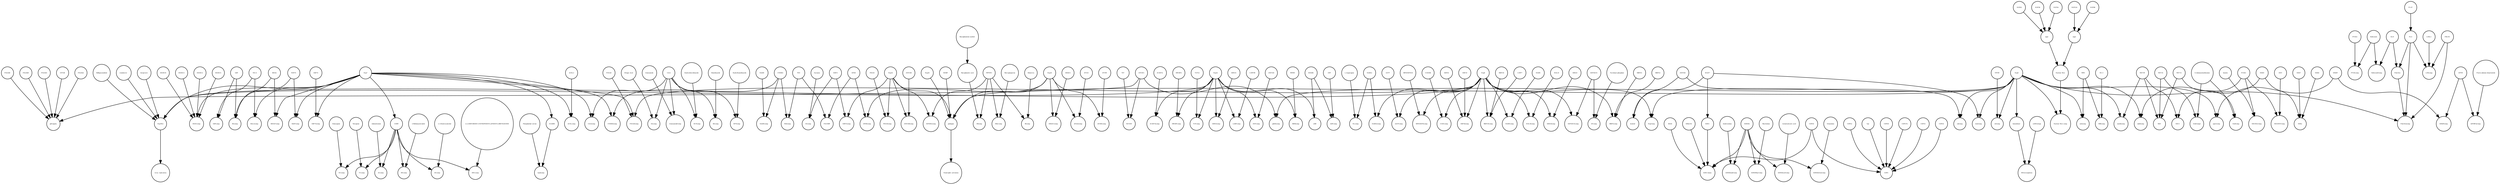 strict digraph  {
POLR2E [annotation=urn_miriam_uniprot_P19388, bipartite=0, cls=macromolecule, fontsize=4, label=POLR2E, shape=circle];
ADP [annotation="urn_miriam_chebi_CHEBI%3A16761|urn_miriam_pubchem.compound_6022", bipartite=0, cls="simple chemical", fontsize=4, label=ADP, shape=circle];
MAT2A [annotation=urn_miriam_uniprot_P31153, bipartite=0, cls=macromolecule, fontsize=4, label=MAT2A, shape=circle];
AIFMFlaComp [annotation="urn_miriam_pubmed_17016423|urn_miriam_pubmed_17139284|urn_miriam_pubmed_10592235", bipartite=0, cls=complex, fontsize=4, label=AIFMFlaComp, shape=circle];
AP2A2 [annotation=urn_miriam_uniprot_O94973, bipartite=0, cls=macromolecule, fontsize=4, label=AP2A2, shape=circle];
RGcomp [annotation=urn_miriam_pubmed_10592235, bipartite=0, cls=complex, fontsize=4, label=RGcomp, shape=circle];
gtf2f2comp [annotation=urn_miriam_pubmed_32353859, bipartite=0, cls=complex, fontsize=4, label=gtf2f2comp, shape=circle];
BAG6 [annotation=urn_miriam_uniprot_P46379, bipartite=0, cls=macromolecule, fontsize=4, label=BAG6, shape=circle];
EDNRA [annotation=urn_miriam_uniprot_P25101, bipartite=0, cls=macromolecule, fontsize=4, label=EDNRA, shape=circle];
Ambrisentan [annotation="urn_miriam_pubchem.compound_6918493|urn_miriam_chebi_CHEBI%3A135949", bipartite=0, cls="simple chemical", fontsize=4, label=Ambrisentan, shape=circle];
COPS2 [annotation=urn_miriam_uniprot_P61201, bipartite=0, cls=macromolecule, fontsize=4, label=COPS2, shape=circle];
Nsp8 [annotation="urn_miriam_uniprot_P0DTD1|urn_miriam_ncbiprotein_YP_009725304|urn_miriam_taxonomy_2697049", bipartite=0, cls=macromolecule, fontsize=4, label=Nsp8, shape=circle];
NUP58 [annotation=urn_miriam_uniprot_Q9BVL2, bipartite=0, cls=macromolecule, fontsize=4, label=NUP58, shape=circle];
SPART [annotation=urn_miriam_uniprot_Q8N0X7, bipartite=0, cls=macromolecule, fontsize=4, label=SPART, shape=circle];
ZNF250 [annotation=urn_miriam_uniprot_P15622, bipartite=0, cls=macromolecule, fontsize=4, label=ZNF250, shape=circle];
ZC3H7Acomp [annotation=urn_miriam_pubmed_32353859, bipartite=0, cls=complex, fontsize=4, label=ZC3H7Acomp, shape=circle];
NspComp [annotation=urn_miriam_pubmed_32296183, bipartite=0, cls=complex, fontsize=4, label=NspComp, shape=circle];
Suramin [annotation="urn_miriam_pubchem.compound_5361", bipartite=0, cls="simple chemical", fontsize=4, label=Suramin, shape=circle];
POLR2B [annotation=urn_miriam_uniprot_P30876, bipartite=0, cls=macromolecule, fontsize=4, label=POLR2B, shape=circle];
MAT1A [annotation=urn_miriam_uniprot_Q00266, bipartite=0, cls=macromolecule, fontsize=4, label=MAT1A, shape=circle];
NCcomp [annotation=urn_miriam_pubmed_12876237, bipartite=0, cls=complex, fontsize=4, label=NCcomp, shape=circle];
PLG [annotation=urn_miriam_uniprot_P00747, bipartite=0, cls=macromolecule, fontsize=4, label=PLG, shape=circle];
EAcomp [annotation=urn_miriam_pubmed_20185318, bipartite=0, cls=complex, fontsize=4, label=EAcomp, shape=circle];
znfcomp [annotation=urn_miriam_pubmed_32353859, bipartite=0, cls=complex, fontsize=4, label=znfcomp, shape=circle];
ZonisamideComp [annotation=urn_miriam_pubmed_19703035, bipartite=0, cls=complex, fontsize=4, label=ZonisamideComp, shape=circle];
MYCBPcomp [annotation=urn_miriam_pubmed_32353859, bipartite=0, cls=complex, fontsize=4, label=MYCBPcomp, shape=circle];
SIRT5comp [annotation=urn_miriam_pubmed_32353859, bipartite=0, cls=complex, fontsize=4, label=SIRT5comp, shape=circle];
Nsp16 [annotation=urn_miriam_uniprot_P0C6X7, bipartite=0, cls=macromolecule, fontsize=4, label=Nsp16, shape=circle];
"LARP4B " [annotation=urn_miriam_uniprot_Q92615, bipartite=0, cls=macromolecule, fontsize=4, label="LARP4B ", shape=circle];
RHOA [annotation=urn_miriam_uniprot_P61586, bipartite=0, cls=macromolecule, fontsize=4, label=RHOA, shape=circle];
MPHOSPH10 [annotation=urn_miriam_uniprot_O00566, bipartite=0, cls=macromolecule, fontsize=4, label=MPHOSPH10, shape=circle];
"Nuclear Pore" [annotation=urn_miriam_pubmed_32296183, bipartite=0, cls=complex, fontsize=4, label="Nuclear Pore", shape=circle];
SBNO1 [annotation=urn_miriam_uniprot_A3KN83, bipartite=0, cls=macromolecule, fontsize=4, label=SBNO1, shape=circle];
"Acetylsalicylic acid" [annotation="urn_miriam_pubchem.compound_2244|urn_miriam_chebi_CHEBI%3A15365", bipartite=0, cls="simple chemical", fontsize=4, label="Acetylsalicylic acid", shape=circle];
Benzthiazide [annotation="urn_miriam_chebi_CHEBI%3A3047|urn_miriam_pubchem.compound_2343", bipartite=0, cls="simple chemical", fontsize=4, label=Benzthiazide, shape=circle];
Nsp10 [annotation=urn_miriam_uniprot_P0DTD1, bipartite=0, cls=macromolecule, fontsize=4, label=Nsp10, shape=circle];
DDX10 [annotation=urn_miriam_uniprot_Q13206, bipartite=0, cls=macromolecule, fontsize=4, label=DDX10, shape=circle];
"ZC3H7A " [annotation=urn_miriam_uniprot_Q8IWR0, bipartite=0, cls=macromolecule, fontsize=4, label="ZC3H7A ", shape=circle];
ZNF318 [annotation=urn_miriam_uniprot_Q5VUA4, bipartite=0, cls=macromolecule, fontsize=4, label=ZNF318, shape=circle];
MIBcomp [annotation=urn_miriam_pubmed_21985982, bipartite=0, cls=complex, fontsize=4, label=MIBcomp, shape=circle];
GDP [annotation="urn_miriam_pubchem.compound_135398619", bipartite=0, cls="simple chemical", fontsize=4, label=GDP, shape=circle];
CYB5R3 [annotation=urn_miriam_uniprot_P00387, bipartite=0, cls=macromolecule, fontsize=4, label=CYB5R3, shape=circle];
SRP72comp [annotation=urn_miriam_pubmed_32353859, bipartite=0, cls=complex, fontsize=4, label=SRP72comp, shape=circle];
NUP54 [annotation=urn_miriam_uniprot_Q7Z3B4, bipartite=0, cls=macromolecule, fontsize=4, label=NUP54, shape=circle];
EDNRAmbComp [annotation=urn_miriam_pubmed_20811346, bipartite=0, cls=complex, fontsize=4, label=EDNRAmbComp, shape=circle];
TAT [annotation="urn_miriam_uniprot_A6MI22|urn_miriam_taxonomy_11676", bipartite=0, cls=macromolecule, fontsize=4, label=TAT, shape=circle];
NOL10 [annotation=urn_miriam_uniprot_Q9BSC4, bipartite=0, cls=macromolecule, fontsize=4, label=NOL10, shape=circle];
TCcomp [annotation=urn_miriam_pubmed_20502133, bipartite=0, cls=complex, fontsize=4, label=TCcomp, shape=circle];
RNArecognition [annotation=urn_miriam_pubmed_19153232, bipartite=0, cls=complex, fontsize=4, label=RNArecognition, shape=circle];
Hydrochlorothiazide [annotation="urn_miriam_chebi_CHEBI%3A5778|urn_miriam_pubchem.compound_3639", bipartite=0, cls="simple chemical", fontsize=4, label=Hydrochlorothiazide, shape=circle];
MIB1 [annotation="urn_miriam_uniprot_Q86YT6|urn_miriam_pubmed_24185901", bipartite=0, cls=macromolecule, fontsize=4, label=MIB1, shape=circle];
NEKs [annotation=urn_miriam_pubmed_28514442, bipartite=0, cls=complex, fontsize=4, label=NEKs, shape=circle];
NARS2comp [annotation="urn_miriam_doi_10.1101%2F2020.03.31.019216", bipartite=0, cls=complex, fontsize=4, label=NARS2comp, shape=circle];
BCKDK [annotation=urn_miriam_uniprot_O14874, bipartite=0, cls=macromolecule, fontsize=4, label=BCKDK, shape=circle];
FADcomp [annotation=urn_miriam_pubmed_17016423, bipartite=0, cls=complex, fontsize=4, label=FADcomp, shape=circle];
Insulin [annotation=urn_miriam_uniprot_P01308, bipartite=0, cls=macromolecule, fontsize=4, label=Insulin, shape=circle];
TCFcomp [annotation=urn_miriam_pubmed_32353859, bipartite=0, cls=complex, fontsize=4, label=TCFcomp, shape=circle];
RdRpassembled [annotation=urn_miriam_ncbigene_8673700, bipartite=0, cls="nucleic acid feature", fontsize=4, label=RdRpassembled, shape=circle];
SAdComp [annotation="urn_miriam_pubmed_12631701|urn_miriam_pubmed_12060674|urn_miriam_pubmed_11301045|urn_miriam_pubmed_12660248", bipartite=0, cls=complex, fontsize=4, label=SAdComp, shape=circle];
SAdComp2 [annotation="urn_miriam_pubmed_12660248|urn_miriam_pubmed_12023972|urn_miriam_pubmed_11596649", bipartite=0, cls=complex, fontsize=4, label=SAdComp2, shape=circle];
eifcomp [annotation=urn_miriam_pubmed_32353859, bipartite=0, cls=complex, fontsize=4, label=eifcomp, shape=circle];
"Nuclear Pore comp" [annotation=urn_miriam_pubmed_32353859, bipartite=0, cls=complex, fontsize=4, label="Nuclear Pore comp", shape=circle];
Vpr [annotation="urn_miriam_uniprot_I2A5W5|urn_miriam_taxonomy_11676", bipartite=0, cls=macromolecule, fontsize=4, label=Vpr, shape=circle];
"L-Asparagine" [annotation="urn_miriam_pubchem.compound_6267", bipartite=0, cls="simple chemical", fontsize=4, label="L-Asparagine", shape=circle];
EXOCcomp [annotation="urn_miriam_pubmed_32353859|urn_miriam_pubmed_28514442", bipartite=0, cls=complex, fontsize=4, label=EXOCcomp, shape=circle];
NECINsComp [annotation="urn_miriam_pubmed_17016423|urn_miriam_pubmed_17139284", bipartite=0, cls=complex, fontsize=4, label=NECINsComp, shape=circle];
SRP72 [annotation=urn_miriam_uniprot_O76094, bipartite=0, cls=macromolecule, fontsize=4, label=SRP72, shape=circle];
IMPDH2 [annotation=urn_miriam_uniprot_P12268, bipartite=0, cls=macromolecule, fontsize=4, label=IMPDH2, shape=circle];
RALAcomp [annotation=urn_miriam_pubmed_32353859, bipartite=0, cls=complex, fontsize=4, label=RALAcomp, shape=circle];
AATFcomp [annotation=urn_miriam_pubmed_32353859, bipartite=0, cls=complex, fontsize=4, label=AATFcomp, shape=circle];
ADPcomp [annotation=urn_miriam_pubmed_17016423, bipartite=0, cls=complex, fontsize=4, label=ADPcomp, shape=circle];
COPS [annotation=urn_miriam_pubmed_16045761, bipartite=0, cls=complex, fontsize=4, label=COPS, shape=circle];
MPHOSPHcomp [annotation=urn_miriam_pubmed_32353859, bipartite=0, cls=complex, fontsize=4, label=MPHOSPHcomp, shape=circle];
POLR2G [annotation=urn_miriam_uniprot_P62487, bipartite=0, cls=macromolecule, fontsize=4, label=POLR2G, shape=circle];
EDNRMacComp [annotation="urn_miriam_pubmed_24261583|urn_miriam_pubmed_22862294|urn_miriam_pubmed_22458347", bipartite=0, cls=complex, fontsize=4, label=EDNRMacComp, shape=circle];
Nsp7 [annotation=urn_miriam_uniprot_P0DTD1, bipartite=0, cls=macromolecule, fontsize=4, label=Nsp7, shape=circle];
COPS8 [annotation=urn_miriam_uniprot_Q99627, bipartite=0, cls=macromolecule, fontsize=4, label=COPS8, shape=circle];
SEPSECS [annotation=urn_miriam_uniprot_Q9HD40, bipartite=0, cls=macromolecule, fontsize=4, label=SEPSECS, shape=circle];
"Phosphatidyl serine" [annotation="urn_miriam_chebi_CHEBI%3A18303|urn_miriam_pubchem.compound_6323481", bipartite=0, cls="simple chemical", fontsize=4, label="Phosphatidyl serine", shape=circle];
Fibrillin [annotation=urn_miriam_pubmed_8702639, bipartite=0, cls=complex, fontsize=4, label=Fibrillin, shape=circle];
"2-Methoxyestradiol" [annotation="urn_miriam_pubchem.compound_66414", bipartite=0, cls="simple chemical", fontsize=4, label="2-Methoxyestradiol", shape=circle];
mat2bcomp [annotation=urn_miriam_pubmed_32353859, bipartite=0, cls=complex, fontsize=4, label=mat2bcomp, shape=circle];
mibcomp [annotation=urn_miriam_pubmed_32353859, bipartite=0, cls=complex, fontsize=4, label=mibcomp, shape=circle];
HCTcomp [annotation=urn_miriam_pubmed_19119014, bipartite=0, cls=complex, fontsize=4, label=HCTcomp, shape=circle];
Zonisamide [annotation="urn_miriam_chebi_CHEBI%3A10127|urn_miriam_pubchem.substance_5734", bipartite=0, cls="simple chemical", fontsize=4, label=Zonisamide, shape=circle];
SPARTcomp [annotation=urn_miriam_pubmed_19765186, bipartite=0, cls=complex, fontsize=4, label=SPARTcomp, shape=circle];
PEG10comp [annotation="urn_miriam_doi_10.1101%2F2020.06.17.156455", bipartite=0, cls=complex, fontsize=4, label=PEG10comp, shape=circle];
INPDH2comp [annotation=urn_miriam_pubmed_32353859, bipartite=0, cls=complex, fontsize=4, label=INPDH2comp, shape=circle];
Tolcapone [annotation="urn_miriam_pubchem.compound_4659569", bipartite=0, cls="simple chemical", fontsize=4, label=Tolcapone, shape=circle];
lipidcomp [annotation=urn_miriam_pubmed_16530182, bipartite=0, cls=complex, fontsize=4, label=lipidcomp, shape=circle];
nek9comp [annotation=urn_miriam_pubmed_32353859, bipartite=0, cls=complex, fontsize=4, label=nek9comp, shape=circle];
Nsp7812 [annotation="urn_miriam_doi_10.1101%2F2020.03.16.993386", bipartite=0, cls=complex, fontsize=4, label=Nsp7812, shape=circle];
MAT2B [annotation="urn_miriam_uniprot_Q9NZL9|urn_miriam_pubmed_10644686|urn_miriam_pubmed_23189196|urn_miriam_pubmed_25075345|urn_miriam_pubmed_23425511", bipartite=0, cls=macromolecule, fontsize=4, label=MAT2B, shape=circle];
BZcomp [annotation=urn_miriam_pubmed_19119014, bipartite=0, cls=complex, fontsize=4, label=BZcomp, shape=circle];
ZNF250comp [annotation="urn_miriam_doi_10.1101%2F2020.06.17.156455", bipartite=0, cls=complex, fontsize=4, label=ZNF250comp, shape=circle];
RHOA7comp [annotation=urn_miriam_pubmed_32353859, bipartite=0, cls=complex, fontsize=4, label=RHOA7comp, shape=circle];
UBQLN4 [annotation=urn_miriam_uniprot_Q9NRR5, bipartite=0, cls=macromolecule, fontsize=4, label=UBQLN4, shape=circle];
EDNRAcetComp [annotation=urn_miriam_pubmed_10727528, bipartite=0, cls=complex, fontsize=4, label=EDNRAcetComp, shape=circle];
AP2M1 [annotation=urn_miriam_uniprot_Q96CW1, bipartite=0, cls=macromolecule, fontsize=4, label=AP2M1, shape=circle];
AIFM1 [annotation=urn_miriam_uniprot_O95831, bipartite=0, cls=macromolecule, fontsize=4, label=AIFM1, shape=circle];
GTF2F2 [annotation="urn_miriam_uniprot_P13984|urn_miriam_pubmed_10428810", bipartite=0, cls=macromolecule, fontsize=4, label=GTF2F2, shape=circle];
Fibrillincomp [annotation=urn_miriam_pubmed_32353859, bipartite=0, cls=complex, fontsize=4, label=Fibrillincomp, shape=circle];
EIF4H [annotation="urn_miriam_uniprot_Q15056|urn_miriam_pubmed_10585411|urn_miriam_pubmed_11418588", bipartite=0, cls=macromolecule, fontsize=4, label=EIF4H, shape=circle];
DCAF7 [annotation="urn_miriam_uniprot_P61962|urn_miriam_pubmed_16887337|urn_miriam_pubmed_16949367", bipartite=0, cls=macromolecule, fontsize=4, label=DCAF7, shape=circle];
FOCADcomp [annotation="urn_miriam_doi_10.1101%2F2020.06.17.156455", bipartite=0, cls=complex, fontsize=4, label=FOCADcomp, shape=circle];
ELN [annotation=urn_miriam_uniprot_P15502, bipartite=0, cls=macromolecule, fontsize=4, label=ELN, shape=circle];
GDPcomp [annotation=urn_miriam_pubmed_10592235, bipartite=0, cls=complex, fontsize=4, label=GDPcomp, shape=circle];
SBNOcomp [annotation=urn_miriam_pubmed_32353859, bipartite=0, cls=complex, fontsize=4, label=SBNOcomp, shape=circle];
PCSK1 [annotation="", bipartite=0, cls=macromolecule, fontsize=4, label=PCSK1, shape=circle];
GFERcomp [annotation=urn_miriam_pubmed_32353859, bipartite=0, cls=complex, fontsize=4, label=GFERcomp, shape=circle];
ACcomp [annotation=urn_miriam_pubmed_20196537, bipartite=0, cls=complex, fontsize=4, label=ACcomp, shape=circle];
MAT [annotation=urn_miriam_pubmed_12671891, bipartite=0, cls=complex, fontsize=4, label=MAT, shape=circle];
RBM41 [annotation=urn_miriam_uniprot_Q96IZ5, bipartite=0, cls=macromolecule, fontsize=4, label=RBM41, shape=circle];
RALA [annotation=urn_miriam_uniprot_P11233, bipartite=0, cls=macromolecule, fontsize=4, label=RALA, shape=circle];
GTF2B [annotation=urn_miriam_uniprot_Q00403, bipartite=0, cls=macromolecule, fontsize=4, label=GTF2B, shape=circle];
NUP214 [annotation=urn_miriam_uniprot_P35658, bipartite=0, cls=macromolecule, fontsize=4, label=NUP214, shape=circle];
AATF [annotation=urn_miriam_uniprot_Q9NY61, bipartite=0, cls=macromolecule, fontsize=4, label=AATF, shape=circle];
Sitaxentan [annotation="urn_miriam_pubchem.compound_643975|urn_miriam_chebi_CHEBI%3A135736", bipartite=0, cls="simple chemical", fontsize=4, label=Sitaxentan, shape=circle];
virus_replication [annotation="urn_miriam_go_GO%3A0039694|urn_miriam_doi_10.1126%2Fscience.abc1560", bipartite=0, cls=phenotype, fontsize=4, label=virus_replication, shape=circle];
LARPcomp [annotation=urn_miriam_pubmed_32353859, bipartite=0, cls=complex, fontsize=4, label=LARPcomp, shape=circle];
NEK7 [annotation=urn_miriam_uniprot_Q8TDX7, bipartite=0, cls=macromolecule, fontsize=4, label=NEK7, shape=circle];
spartcomp [annotation=urn_miriam_pubmed_32353859, bipartite=0, cls=complex, fontsize=4, label=spartcomp, shape=circle];
Nsp9 [annotation="urn_miriam_uniprot_P0DTD1|urn_miriam_ncbiprotein_YP_009725305", bipartite=0, cls=macromolecule, fontsize=4, label=Nsp9, shape=circle];
FOCAD [annotation=urn_miriam_uniprot_Q5VW36, bipartite=0, cls=macromolecule, fontsize=4, label=FOCAD, shape=circle];
PLAT [annotation=urn_miriam_uniprot_P00750, bipartite=0, cls=macromolecule, fontsize=4, label=PLAT, shape=circle];
NEC1 [annotation=urn_miriam_pubmed_25544563, bipartite=0, cls=complex, fontsize=4, label=NEC1, shape=circle];
FBLN5 [annotation="", bipartite=0, cls=macromolecule, fontsize=4, label=FBLN5, shape=circle];
SRP54 [annotation=urn_miriam_uniprot_P61011, bipartite=0, cls=macromolecule, fontsize=4, label=SRP54, shape=circle];
CCDCcomp [annotation=urn_miriam_pubmed_32353859, bipartite=0, cls=complex, fontsize=4, label=CCDCcomp, shape=circle];
SPcomp [annotation=urn_miriam_pubmed_17194211, bipartite=0, cls=complex, fontsize=4, label=SPcomp, shape=circle];
SRP19 [annotation=urn_miriam_uniprot_P09132, bipartite=0, cls=macromolecule, fontsize=4, label=SRP19, shape=circle];
Macitentan [annotation="urn_miriam_pubchem.compound_16004692|urn_miriam_chebi_CHEBI%3A76607", bipartite=0, cls="simple chemical", fontsize=4, label=Macitentan, shape=circle];
NGDN [annotation=urn_miriam_uniprot_Q8NEJ9, bipartite=0, cls=macromolecule, fontsize=4, label=NGDN, shape=circle];
MRPS5 [annotation="", bipartite=0, cls=macromolecule, fontsize=4, label=MRPS5, shape=circle];
COMT [annotation=urn_miriam_uniprot_P21964, bipartite=0, cls=macromolecule, fontsize=4, label=COMT, shape=circle];
TCF12 [annotation=urn_miriam_uniprot_Q99081, bipartite=0, cls=macromolecule, fontsize=4, label=TCF12, shape=circle];
EDNRASitaComp [annotation=urn_miriam_pubmed_17472992, bipartite=0, cls=complex, fontsize=4, label=EDNRASitaComp, shape=circle];
"Flavin adenine dinucleotide" [annotation="urn_miriam_pubchem.compound_643975|urn_miriam_chebi_CHEBI%3A16238", bipartite=0, cls="simple chemical", fontsize=4, label="Flavin adenine dinucleotide", shape=circle];
ENV [annotation="urn_miriam_uniprot_A0A517FIL8|urn_miriam_taxonomy_11676", bipartite=0, cls=macromolecule, fontsize=4, label=ENV, shape=circle];
dcafznf [annotation=urn_miriam_pubmed_27705803, bipartite=0, cls=complex, fontsize=4, label=dcafznf, shape=circle];
SCARB1 [annotation=urn_miriam_uniprot_Q8WTV0, bipartite=0, cls=macromolecule, fontsize=4, label=SCARB1, shape=circle];
"Mycophenolate mofetil" [annotation="urn_miriam_pubchem.compound_5281078", bipartite=0, cls="simple chemical", fontsize=4, label="Mycophenolate mofetil", shape=circle];
SRP54comp [annotation=urn_miriam_pubmed_32353859, bipartite=0, cls=complex, fontsize=4, label=SRP54comp, shape=circle];
pathogen [annotation="urn_miriam_doi_10.1101%2F2020.03.31.019216", bipartite=0, cls=complex, fontsize=4, label=pathogen, shape=circle];
MEPCE [annotation=urn_miriam_uniprot_Q7L2J0, bipartite=0, cls=macromolecule, fontsize=4, label=MEPCE, shape=circle];
CCDC86 [annotation=urn_miriam_uniprot_Q9H6F5, bipartite=0, cls=macromolecule, fontsize=4, label=CCDC86, shape=circle];
DLL1 [annotation=urn_miriam_uniprot_O00548, bipartite=0, cls=macromolecule, fontsize=4, label=DLL1, shape=circle];
NLcomp [annotation=urn_miriam_pubmed_16753178, bipartite=0, cls=complex, fontsize=4, label=NLcomp, shape=circle];
s389 [annotation=urn_miriam_pubmed_32353859, bipartite=0, cls=complex, fontsize=4, label=s389, shape=circle];
homodimer [annotation=urn_miriam_pubmed_19153232, bipartite=0, cls=complex, fontsize=4, label=homodimer, shape=circle];
HFTcomp [annotation=urn_miriam_pubmed_19119014, bipartite=0, cls=complex, fontsize=4, label=HFTcomp, shape=circle];
IMcomp [annotation=urn_miriam_pubmed_17496727, bipartite=0, cls=complex, fontsize=4, label=IMcomp, shape=circle];
RAB7comp [annotation=urn_miriam_pubmed_32353859, bipartite=0, cls=complex, fontsize=4, label=RAB7comp, shape=circle];
EXOSC3 [annotation=urn_miriam_uniprot_Q9NQT5, bipartite=0, cls=macromolecule, fontsize=4, label=EXOSC3, shape=circle];
ssRNAoligo [annotation=urn_miriam_pubmed_19153232, bipartite=0, cls="nucleic acid feature", fontsize=4, label=ssRNAoligo, shape=circle];
"3_5-Dinitrocatechol" [annotation="urn_miriam_pubchem.compound_3870203", bipartite=0, cls="simple chemical", fontsize=4, label="3_5-Dinitrocatechol", shape=circle];
"Mycophenolic acid" [annotation="urn_miriam_pubchem.compound_446541|urn_miriam_pubmed_17496727", bipartite=0, cls="simple chemical", fontsize=4, label="Mycophenolic acid", shape=circle];
MEPCEcomp [annotation=urn_miriam_pubmed_29845934, bipartite=0, cls=complex, fontsize=4, label=MEPCEcomp, shape=circle];
NADH [annotation="urn_miriam_pubchem.compound_439153", bipartite=0, cls="simple chemical", fontsize=4, label=NADH, shape=circle];
ERGIC1comp [annotation=urn_miriam_pubmed_32353859, bipartite=0, cls=complex, fontsize=4, label=ERGIC1comp, shape=circle];
"remdesivir " [annotation="urn_miriam_chebi_CHEBI%3A145994|urn_miriam_pubchem.compound_121304016", bipartite=0, cls="simple chemical", fontsize=4, label="remdesivir ", shape=circle];
MCcomp [annotation=urn_miriam_pubmed_1170911, bipartite=0, cls=complex, fontsize=4, label=MCcomp, shape=circle];
SEPSECScomp [annotation=urn_miriam_pubmed_32353859, bipartite=0, cls=complex, fontsize=4, label=SEPSECScomp, shape=circle];
DCcomp [annotation=urn_miriam_pubmed_17016423, bipartite=0, cls=complex, fontsize=4, label=DCcomp, shape=circle];
PTGS2 [annotation="", bipartite=0, cls=macromolecule, fontsize=4, label=PTGS2, shape=circle];
gtfrnapoly [annotation=urn_miriam_pubmed_26344197, bipartite=0, cls=complex, fontsize=4, label=gtfrnapoly, shape=circle];
ACSLcomp [annotation=urn_miriam_pubmed_32353859, bipartite=0, cls=complex, fontsize=4, label=ACSLcomp, shape=circle];
Entacapone [annotation="urn_miriam_pubchem.compound_5281081", bipartite=0, cls="simple chemical", fontsize=4, label=Entacapone, shape=circle];
ZNF503 [annotation=urn_miriam_uniprot_Q96F45, bipartite=0, cls=macromolecule, fontsize=4, label=ZNF503, shape=circle];
NGDNcomp [annotation=urn_miriam_pubmed_32353859, bipartite=0, cls=complex, fontsize=4, label=NGDNcomp, shape=circle];
nup1 [annotation=urn_miriam_pubmed_12196509, bipartite=0, cls=complex, fontsize=4, label=nup1, shape=circle];
MRPS2 [annotation=urn_miriam_uniprot_Q9Y399, bipartite=0, cls=macromolecule, fontsize=4, label=MRPS2, shape=circle];
GFER [annotation=urn_miriam_uniprot_P55789, bipartite=0, cls=macromolecule, fontsize=4, label=GFER, shape=circle];
EXOSC2 [annotation=urn_miriam_uniprot_Q13868, bipartite=0, cls=macromolecule, fontsize=4, label=EXOSC2, shape=circle];
"EDN1-homo" [annotation=urn_miriam_pubmed_17678888, bipartite=0, cls=complex, fontsize=4, label="EDN1-homo", shape=circle];
NEMF [annotation=urn_miriam_uniprot_O60524, bipartite=0, cls=macromolecule, fontsize=4, label=NEMF, shape=circle];
LARP7 [annotation=urn_miriam_uniprot_Q4G0J3, bipartite=0, cls=macromolecule, fontsize=4, label=LARP7, shape=circle];
NUP62 [annotation=urn_miriam_uniprot_P37198, bipartite=0, cls=macromolecule, fontsize=4, label=NUP62, shape=circle];
favipiravir [annotation="urn_miriam_pubchem.compound_492405|urn_miriam_pubmed_32620147", bipartite=0, cls="simple chemical", fontsize=4, label=favipiravir, shape=circle];
"Pyridoxal phosphate" [annotation="urn_miriam_pubchem.compound_1051", bipartite=0, cls="simple chemical", fontsize=4, label="Pyridoxal phosphate", shape=circle];
DNCcomp [annotation=urn_miriam_pubmed_10592235, bipartite=0, cls=complex, fontsize=4, label=DNCcomp, shape=circle];
SIRT5 [annotation=urn_miriam_uniprot_Q9NXA8, bipartite=0, cls=macromolecule, fontsize=4, label=SIRT5, shape=circle];
NARS2 [annotation=urn_miriam_uniprot_Q96I59, bipartite=0, cls=macromolecule, fontsize=4, label=NARS2, shape=circle];
ACSL3 [annotation="", bipartite=0, cls=macromolecule, fontsize=4, label=ACSL3, shape=circle];
Nsp14 [annotation=urn_miriam_uniprot_P0C6X7, bipartite=0, cls=macromolecule, fontsize=4, label=Nsp14, shape=circle];
IMercomp [annotation=urn_miriam_pubmed_18506437, bipartite=0, cls=complex, fontsize=4, label=IMercomp, shape=circle];
Ribavirin [annotation="urn_miriam_pubchem.compound_37542|urn_miriam_doi_10.1016%2FS0140-6736(20)31042-4", bipartite=0, cls="simple chemical", fontsize=4, label=Ribavirin, shape=circle];
RofecoxibComp [annotation="urn_miriam_pubmed_17620346|urn_miriam_pubmed_16679386", bipartite=0, cls=complex, fontsize=4, label=RofecoxibComp, shape=circle];
EDN1 [annotation=urn_miriam_ncbigene_1906, bipartite=0, cls="nucleic acid feature", fontsize=4, label=EDN1, shape=circle];
COPS6 [annotation=urn_miriam_uniprot_Q7L5N1, bipartite=0, cls=macromolecule, fontsize=4, label=COPS6, shape=circle];
FAD [annotation="urn_miriam_pubchem.compound_643975", bipartite=0, cls="simple chemical", fontsize=4, label=FAD, shape=circle];
CA12comp [annotation="urn_miriam_doi_10.1101%2F2020.06.17.156455", bipartite=0, cls=complex, fontsize=4, label=CA12comp, shape=circle];
Rofecoxib [annotation="urn_miriam_pubchem.compound_5090|urn_miriam_chebi_CHEBI%3A8887", bipartite=0, cls="simple chemical", fontsize=4, label=Rofecoxib, shape=circle];
Neutrophil_activation [annotation="urn_miriam_go_GO%3A0042119", bipartite=0, cls=phenotype, fontsize=4, label=Neutrophil_activation, shape=circle];
COPS7A [annotation=urn_miriam_uniprot_Q9UBW8, bipartite=0, cls=macromolecule, fontsize=4, label=COPS7A, shape=circle];
PEG10 [annotation=urn_miriam_uniprot_Q86TG7, bipartite=0, cls=macromolecule, fontsize=4, label=PEG10, shape=circle];
Mercaptopurine [annotation="urn_miriam_pubchem.compound_667490", bipartite=0, cls="simple chemical", fontsize=4, label=Mercaptopurine, shape=circle];
ZNFcomp [annotation=urn_miriam_pubmed_32353859, bipartite=0, cls=complex, fontsize=4, label=ZNFcomp, shape=circle];
dcafcomp [annotation=urn_miriam_pubmed_32353859, bipartite=0, cls=complex, fontsize=4, label=dcafcomp, shape=circle];
LOXcomp [annotation=urn_miriam_pubmed_14745449, bipartite=0, cls=complex, fontsize=4, label=LOXcomp, shape=circle];
EXOSC5 [annotation=urn_miriam_uniprot_Q9NQT4, bipartite=0, cls=macromolecule, fontsize=4, label=EXOSC5, shape=circle];
AP2A2comp [annotation=urn_miriam_pubmed_32353859, bipartite=0, cls=complex, fontsize=4, label=AP2A2comp, shape=circle];
AP2M1comp [annotation=urn_miriam_pubmed_32353859, bipartite=0, cls=complex, fontsize=4, label=AP2M1comp, shape=circle];
CA12 [annotation=urn_miriam_uniprot_O43570, bipartite=0, cls=macromolecule, fontsize=4, label=CA12, shape=circle];
MYCBP2 [annotation=urn_miriam_uniprot_O75592, bipartite=0, cls=macromolecule, fontsize=4, label=MYCBP2, shape=circle];
SScomp [annotation=urn_miriam_pubmed_17355872, bipartite=0, cls=complex, fontsize=4, label=SScomp, shape=circle];
PTGScomp [annotation=urn_miriam_pubmed_20724158, bipartite=0, cls=complex, fontsize=4, label=PTGScomp, shape=circle];
COPS5 [annotation=urn_miriam_uniprot_Q92905, bipartite=0, cls=macromolecule, fontsize=4, label=COPS5, shape=circle];
"(3_4-DIHYDROXY-2-NITROPHENYL)(PHENYL)METHANONE" [annotation="urn_miriam_pubchem.compound_6914595", bipartite=0, cls="simple chemical", fontsize=4, label="(3_4-DIHYDROXY-2-NITROPHENYL)(PHENYL)METHANONE", shape=circle];
NECENVComp [annotation=urn_miriam_pubmed_8940009, bipartite=0, cls=complex, fontsize=4, label=NECENVComp, shape=circle];
NEK9 [annotation=urn_miriam_uniprot_Q8TD19, bipartite=0, cls=macromolecule, fontsize=4, label=NEK9, shape=circle];
LOXL1 [annotation=urn_miriam_uniprot_Q08397, bipartite=0, cls=macromolecule, fontsize=4, label=LOXL1, shape=circle];
NEK6 [annotation=urn_miriam_uniprot_Q9HC98, bipartite=0, cls=macromolecule, fontsize=4, label=NEK6, shape=circle];
POLR2A [annotation=urn_miriam_uniprot_P30876, bipartite=0, cls=macromolecule, fontsize=4, label=POLR2A, shape=circle];
RAB7A [annotation=urn_miriam_uniprot_P51149, bipartite=0, cls=macromolecule, fontsize=4, label=RAB7A, shape=circle];
NADHcomp [annotation=urn_miriam_pubmed_17341833, bipartite=0, cls=complex, fontsize=4, label=NADHcomp, shape=circle];
"TAT-HIV" [annotation=urn_miriam_pubmed_8934526, bipartite=0, cls=complex, fontsize=4, label="TAT-HIV", shape=circle];
Ademetionine [annotation="urn_miriam_pubchem.compound_34755", bipartite=0, cls="simple chemical", fontsize=4, label=Ademetionine, shape=circle];
MRPScomp [annotation=urn_miriam_pubmed_32353859, bipartite=0, cls=complex, fontsize=4, label=MRPScomp, shape=circle];
Nsp12 [annotation=urn_miriam_uniprot_P0DTD1, bipartite=0, cls=macromolecule, fontsize=4, label=Nsp12, shape=circle];
"Ellagic Acid" [annotation="urn_miriam_chebi_CHEBI%3A4775|urn_miriam_pubchem.compound_5281855", bipartite=0, cls="simple chemical", fontsize=4, label="Ellagic Acid", shape=circle];
CYB5R3comp [annotation=urn_miriam_pubmed_32353859, bipartite=0, cls=complex, fontsize=4, label=CYB5R3comp, shape=circle];
COPS4 [annotation=urn_miriam_uniprot_Q9UBW8, bipartite=0, cls=macromolecule, fontsize=4, label=COPS4, shape=circle];
RBMcomp [annotation=urn_miriam_pubmed_32353859, bipartite=0, cls=complex, fontsize=4, label=RBMcomp, shape=circle];
IRcomp [annotation=urn_miriam_pubmed_17139284, bipartite=0, cls=complex, fontsize=4, label=IRcomp, shape=circle];
Hydroflumethiazide [annotation="urn_miriam_chebi_CHEBI%3A5784|urn_miriam_pubchem.compound_70876165", bipartite=0, cls="simple chemical", fontsize=4, label=Hydroflumethiazide, shape=circle];
nup2 [annotation=urn_miriam_pubmed_9049309, bipartite=0, cls=complex, fontsize=4, label=nup2, shape=circle];
NUP88 [annotation="urn_miriam_uniprot_Q99567|urn_miriam_pubmed_30543681", bipartite=0, cls=macromolecule, fontsize=4, label=NUP88, shape=circle];
EXOSC8 [annotation=urn_miriam_uniprot_Q96B26, bipartite=0, cls=macromolecule, fontsize=4, label=EXOSC8, shape=circle];
FGCOMP [annotation=urn_miriam_pubmed_10592235, bipartite=0, cls=complex, fontsize=4, label=FGCOMP, shape=circle];
ERGIC1 [annotation=urn_miriam_uniprot_Q969X5, bipartite=0, cls=macromolecule, fontsize=4, label=ERGIC1, shape=circle];
NOL10comp [annotation=urn_miriam_pubmed_32353859, bipartite=0, cls=complex, fontsize=4, label=NOL10comp, shape=circle];
DDX10comp [annotation=urn_miriam_pubmed_32353859, bipartite=0, cls=complex, fontsize=4, label=DDX10comp, shape=circle];
"S-Adenosylmethionine" [annotation="urn_miriam_pubchem.compound_34755|urn_miriam_chebi_CHEBI%3A15414", bipartite=0, cls="simple chemical", fontsize=4, label="S-Adenosylmethionine", shape=circle];
POLR2E -> gtfrnapoly  [annotation="", interaction_type=production];
ADP -> ADPcomp  [annotation="", interaction_type=production];
MAT2A -> SAdComp2  [annotation="", interaction_type=production];
MAT2A -> MAT  [annotation="", interaction_type=production];
AP2A2 -> AP2A2comp  [annotation="", interaction_type=production];
BAG6 -> "EDN1-homo"  [annotation="", interaction_type=production];
EDNRA -> EDNRAmbComp  [annotation="", interaction_type=production];
EDNRA -> EDNRMacComp  [annotation="", interaction_type=production];
EDNRA -> EDNRASitaComp  [annotation="", interaction_type=production];
EDNRA -> "EDN1-homo"  [annotation="", interaction_type=production];
EDNRA -> EDNRAcetComp  [annotation="", interaction_type=production];
Ambrisentan -> EDNRAmbComp  [annotation="", interaction_type=production];
COPS2 -> COPS  [annotation="", interaction_type=production];
Nsp8 -> Nsp7812  [annotation="", interaction_type=production];
Nsp8 -> MPHOSPHcomp  [annotation="", interaction_type=production];
Nsp8 -> CCDCcomp  [annotation="", interaction_type=production];
Nsp8 -> DDX10comp  [annotation="", interaction_type=production];
Nsp8 -> MEPCEcomp  [annotation="", interaction_type=production];
Nsp8 -> NARS2comp  [annotation="", interaction_type=production];
Nsp8 -> MRPScomp  [annotation="", interaction_type=production];
Nsp8 -> SRP54comp  [annotation="", interaction_type=production];
Nsp8 -> NGDNcomp  [annotation="", interaction_type=production];
Nsp8 -> NspComp  [annotation="", interaction_type=production];
Nsp8 -> AATFcomp  [annotation="", interaction_type=production];
Nsp8 -> FOCADcomp  [annotation="", interaction_type=production];
Nsp8 -> SEPSECScomp  [annotation="", interaction_type=production];
Nsp8 -> NOL10comp  [annotation="", interaction_type=production];
NUP58 -> nup1  [annotation="", interaction_type=production];
SPART -> SPARTcomp  [annotation="", interaction_type=production];
SPART -> spartcomp  [annotation="", interaction_type=production];
ZNF250 -> ZNF250comp  [annotation="", interaction_type=production];
Suramin -> SScomp  [annotation="", interaction_type=production];
POLR2B -> gtfrnapoly  [annotation="", interaction_type=production];
MAT1A -> SAdComp  [annotation="", interaction_type=production];
MAT1A -> MAT  [annotation="", interaction_type=production];
PLG -> Fibrillincomp  [annotation="urn_miriam_pubmed_32353859|urn_miriam_taxonomy_2697049", interaction_type=catalysis];
PLG -> LOXcomp  [annotation="urn_miriam_pubmed_14745449|urn_miriam_pubmed_21001709", interaction_type=catalysis];
PLG -> Fibrillin  [annotation="urn_miriam_pubmed_10825173|urn_miriam_pubmed_10544250|urn_miriam_pubmed_21001709", interaction_type=catalysis];
Nsp16 -> pathogen  [annotation="", interaction_type=production];
"LARP4B " -> LARPcomp  [annotation="", interaction_type=production];
RHOA -> RGcomp  [annotation="", interaction_type=production];
RHOA -> RHOA7comp  [annotation="", interaction_type=production];
MPHOSPH10 -> MPHOSPHcomp  [annotation="", interaction_type=production];
"Nuclear Pore" -> "Nuclear Pore comp"  [annotation="", interaction_type=production];
SBNO1 -> SBNOcomp  [annotation="", interaction_type=production];
"Acetylsalicylic acid" -> EDNRAcetComp  [annotation="", interaction_type=production];
Benzthiazide -> BZcomp  [annotation="", interaction_type=production];
Nsp10 -> AP2A2comp  [annotation="", interaction_type=production];
Nsp10 -> ERGIC1comp  [annotation="", interaction_type=production];
Nsp10 -> AP2M1comp  [annotation="", interaction_type=production];
Nsp10 -> GFERcomp  [annotation="", interaction_type=production];
Nsp10 -> pathogen  [annotation="", interaction_type=production];
DDX10 -> DDX10comp  [annotation="", interaction_type=production];
"ZC3H7A " -> ZC3H7Acomp  [annotation="", interaction_type=production];
ZNF318 -> ZNFcomp  [annotation="", interaction_type=production];
GDP -> RGcomp  [annotation="", interaction_type=production];
GDP -> GDPcomp  [annotation="", interaction_type=production];
CYB5R3 -> NADHcomp  [annotation="", interaction_type=production];
CYB5R3 -> FADcomp  [annotation="", interaction_type=production];
CYB5R3 -> CYB5R3comp  [annotation="", interaction_type=production];
NUP54 -> nup1  [annotation="", interaction_type=production];
TAT -> "TAT-HIV"  [annotation="", interaction_type=production];
NOL10 -> NOL10comp  [annotation="", interaction_type=production];
Hydrochlorothiazide -> HCTcomp  [annotation="", interaction_type=production];
MIB1 -> mibcomp  [annotation="", interaction_type=production];
MIB1 -> MIBcomp  [annotation="", interaction_type=production];
BCKDK -> s389  [annotation="", interaction_type=production];
BCKDK -> ADPcomp  [annotation="", interaction_type=production];
Insulin -> NECINsComp  [annotation="", interaction_type=production];
RdRpassembled -> Nsp7812  [annotation="", interaction_type=production];
Vpr -> COPS  [annotation="", interaction_type=production];
"L-Asparagine" -> NLcomp  [annotation="", interaction_type=production];
SRP72 -> SRP72comp  [annotation="", interaction_type=production];
IMPDH2 -> IMcomp  [annotation="", interaction_type=production];
IMPDH2 -> INPDH2comp  [annotation="", interaction_type=production];
IMPDH2 -> IMercomp  [annotation="", interaction_type=production];
IMPDH2 -> IRcomp  [annotation="", interaction_type=production];
POLR2G -> gtfrnapoly  [annotation="", interaction_type=production];
Nsp7 -> CA12comp  [annotation="", interaction_type=production];
Nsp7 -> ACSLcomp  [annotation="", interaction_type=production];
Nsp7 -> SCARB1  [annotation="", interaction_type=production];
Nsp7 -> RAB7comp  [annotation="", interaction_type=production];
Nsp7 -> EXOCcomp  [annotation="", interaction_type=production];
Nsp7 -> COMT  [annotation="", interaction_type=production];
Nsp7 -> Nsp7812  [annotation="", interaction_type=production];
Nsp7 -> RHOA7comp  [annotation="", interaction_type=production];
Nsp7 -> SRP72comp  [annotation="", interaction_type=production];
Nsp7 -> RALAcomp  [annotation="", interaction_type=production];
Nsp7 -> CYB5R3comp  [annotation="", interaction_type=production];
Nsp7 -> FOCADcomp  [annotation="", interaction_type=production];
COPS8 -> COPS  [annotation="", interaction_type=production];
SEPSECS -> SPcomp  [annotation="", interaction_type=production];
SEPSECS -> SEPSECScomp  [annotation="", interaction_type=production];
"Phosphatidyl serine" -> lipidcomp  [annotation="", interaction_type=production];
Fibrillin -> Fibrillincomp  [annotation="", interaction_type=production];
"2-Methoxyestradiol" -> MCcomp  [annotation="", interaction_type=production];
Zonisamide -> ZonisamideComp  [annotation="", interaction_type=production];
Tolcapone -> TCcomp  [annotation="", interaction_type=production];
Nsp7812 -> virus_replication  [annotation="", interaction_type=production];
MAT2B -> MAT  [annotation="", interaction_type=production];
MAT2B -> mat2bcomp  [annotation="", interaction_type=production];
MAT2B -> NEC1  [annotation="", interaction_type=production];
UBQLN4 -> "EDN1-homo"  [annotation="", interaction_type=production];
AP2M1 -> AP2M1comp  [annotation="", interaction_type=production];
AIFM1 -> AIFMFlaComp  [annotation="", interaction_type=production];
AIFM1 -> SPARTcomp  [annotation="", interaction_type=production];
GTF2F2 -> gtf2f2comp  [annotation="", interaction_type=production];
GTF2F2 -> "TAT-HIV"  [annotation="", interaction_type=production];
GTF2F2 -> gtfrnapoly  [annotation="", interaction_type=production];
EIF4H -> eifcomp  [annotation="", interaction_type=production];
DCAF7 -> dcafznf  [annotation="", interaction_type=production];
DCAF7 -> dcafcomp  [annotation="", interaction_type=production];
DCAF7 -> EDN1  [annotation=urn_miriam_pubmed_27880803, interaction_type=catalysis];
ELN -> RofecoxibComp  [annotation="", interaction_type=production];
ELN -> Fibrillin  [annotation="", interaction_type=production];
PCSK1 -> NECINsComp  [annotation="", interaction_type=production];
PCSK1 -> NEC1  [annotation="", interaction_type=production];
PCSK1 -> NECENVComp  [annotation="", interaction_type=production];
RBM41 -> RBMcomp  [annotation="", interaction_type=production];
RALA -> RALAcomp  [annotation="", interaction_type=production];
RALA -> GDPcomp  [annotation="", interaction_type=production];
GTF2B -> gtfrnapoly  [annotation="", interaction_type=production];
NUP214 -> nup2  [annotation="", interaction_type=production];
AATF -> AATFcomp  [annotation="", interaction_type=production];
Sitaxentan -> EDNRASitaComp  [annotation="", interaction_type=production];
NEK7 -> NEKs  [annotation="", interaction_type=production];
Nsp9 -> dcafcomp  [annotation="", interaction_type=production];
Nsp9 -> mat2bcomp  [annotation="", interaction_type=production];
Nsp9 -> mibcomp  [annotation="", interaction_type=production];
Nsp9 -> znfcomp  [annotation="", interaction_type=production];
Nsp9 -> eifcomp  [annotation="", interaction_type=production];
Nsp9 -> "Nuclear Pore comp"  [annotation="", interaction_type=production];
Nsp9 -> homodimer  [annotation="", interaction_type=production];
Nsp9 -> Fibrillincomp  [annotation="", interaction_type=production];
Nsp9 -> spartcomp  [annotation="", interaction_type=production];
Nsp9 -> gtf2f2comp  [annotation="", interaction_type=production];
Nsp9 -> NspComp  [annotation="", interaction_type=production];
Nsp9 -> pathogen  [annotation="", interaction_type=production];
Nsp9 -> nek9comp  [annotation="", interaction_type=production];
FOCAD -> FOCADcomp  [annotation="", interaction_type=production];
PLAT -> PLG  [annotation=urn_miriam_pubmed_5006793, interaction_type=catalysis];
FBLN5 -> Fibrillincomp  [annotation="", interaction_type=production];
FBLN5 -> LOXcomp  [annotation="", interaction_type=production];
SRP54 -> SRP54comp  [annotation="", interaction_type=production];
SRP19 -> SRP54comp  [annotation="", interaction_type=production];
Macitentan -> EDNRMacComp  [annotation="", interaction_type=production];
NGDN -> NGDNcomp  [annotation="", interaction_type=production];
MRPS5 -> MRPScomp  [annotation="", interaction_type=production];
COMT -> ACcomp  [annotation="", interaction_type=production];
COMT -> NCcomp  [annotation="", interaction_type=production];
COMT -> DCcomp  [annotation="", interaction_type=production];
COMT -> TCcomp  [annotation="", interaction_type=production];
COMT -> DNCcomp  [annotation="", interaction_type=production];
COMT -> MCcomp  [annotation="", interaction_type=production];
TCF12 -> TCFcomp  [annotation="", interaction_type=production];
"Flavin adenine dinucleotide" -> AIFMFlaComp  [annotation="", interaction_type=production];
ENV -> NECENVComp  [annotation="", interaction_type=production];
SCARB1 -> lipidcomp  [annotation="", interaction_type=production];
"Mycophenolate mofetil" -> "Mycophenolic acid"  [annotation="", interaction_type=production];
pathogen -> Neutrophil_activation  [annotation="", interaction_type=production];
MEPCE -> MEPCEcomp  [annotation="", interaction_type=production];
CCDC86 -> CCDCcomp  [annotation="", interaction_type=production];
DLL1 -> MIBcomp  [annotation="", interaction_type=production];
homodimer -> RNArecognition  [annotation="", interaction_type=production];
EXOSC3 -> EXOCcomp  [annotation="", interaction_type=production];
ssRNAoligo -> RNArecognition  [annotation="", interaction_type=production];
"3_5-Dinitrocatechol" -> DCcomp  [annotation="", interaction_type=production];
"Mycophenolic acid" -> IMcomp  [annotation="", interaction_type=production];
NADH -> NADHcomp  [annotation="", interaction_type=production];
"remdesivir " -> Nsp7812  [annotation="urn_miriam_doi_10.1126%2Fscience.abc1560|urn_miriam_pubmed_32405421", interaction_type=catalysis];
PTGS2 -> PTGScomp  [annotation="", interaction_type=production];
Entacapone -> NCcomp  [annotation="", interaction_type=production];
ZNF503 -> dcafznf  [annotation="", interaction_type=production];
ZNF503 -> znfcomp  [annotation="", interaction_type=production];
nup1 -> "Nuclear Pore"  [annotation="", interaction_type=production];
MRPS2 -> MRPScomp  [annotation="", interaction_type=production];
GFER -> GFERcomp  [annotation="", interaction_type=production];
GFER -> FGCOMP  [annotation="", interaction_type=production];
EXOSC2 -> EXOCcomp  [annotation="", interaction_type=production];
NEMF -> pathogen  [annotation="", interaction_type=production];
LARP7 -> MEPCEcomp  [annotation="", interaction_type=production];
NUP62 -> nup1  [annotation="", interaction_type=production];
favipiravir -> Nsp7812  [annotation="urn_miriam_doi_10.1126%2Fscience.abc1560|urn_miriam_pubmed_32405421", interaction_type=catalysis];
"Pyridoxal phosphate" -> SPcomp  [annotation="", interaction_type=production];
SIRT5 -> SScomp  [annotation="", interaction_type=production];
SIRT5 -> SIRT5comp  [annotation="", interaction_type=production];
NARS2 -> NARS2comp  [annotation="", interaction_type=production];
NARS2 -> NLcomp  [annotation="", interaction_type=production];
ACSL3 -> ACSLcomp  [annotation="", interaction_type=production];
Nsp14 -> INPDH2comp  [annotation="", interaction_type=production];
Nsp14 -> SIRT5comp  [annotation="", interaction_type=production];
Nsp14 -> PEG10comp  [annotation="", interaction_type=production];
Nsp14 -> pathogen  [annotation="", interaction_type=production];
Nsp14 -> ZNF250comp  [annotation="", interaction_type=production];
Ribavirin -> IRcomp  [annotation="", interaction_type=production];
EDN1 -> "EDN1-homo"  [annotation="", interaction_type=production];
COPS6 -> COPS  [annotation="", interaction_type=production];
COPS6 -> "EDN1-homo"  [annotation="", interaction_type=production];
FAD -> FADcomp  [annotation="", interaction_type=production];
FAD -> FGCOMP  [annotation="", interaction_type=production];
Rofecoxib -> RofecoxibComp  [annotation="", interaction_type=production];
Rofecoxib -> PTGScomp  [annotation="", interaction_type=production];
COPS7A -> COPS  [annotation="", interaction_type=production];
PEG10 -> PEG10comp  [annotation="", interaction_type=production];
Mercaptopurine -> IMercomp  [annotation="", interaction_type=production];
EXOSC5 -> EXOCcomp  [annotation="", interaction_type=production];
CA12 -> HCTcomp  [annotation="", interaction_type=production];
CA12 -> EAcomp  [annotation="", interaction_type=production];
CA12 -> HFTcomp  [annotation="", interaction_type=production];
CA12 -> ZonisamideComp  [annotation="", interaction_type=production];
CA12 -> BZcomp  [annotation="", interaction_type=production];
CA12 -> CA12comp  [annotation="", interaction_type=production];
MYCBP2 -> MYCBPcomp  [annotation="", interaction_type=production];
COPS5 -> COPS  [annotation="", interaction_type=production];
"(3_4-DIHYDROXY-2-NITROPHENYL)(PHENYL)METHANONE" -> DNCcomp  [annotation="", interaction_type=production];
NEK9 -> NEKs  [annotation="", interaction_type=production];
NEK9 -> nek9comp  [annotation="", interaction_type=production];
LOXL1 -> LOXcomp  [annotation="", interaction_type=production];
NEK6 -> NEKs  [annotation="", interaction_type=production];
POLR2A -> gtfrnapoly  [annotation="", interaction_type=production];
RAB7A -> RGcomp  [annotation="", interaction_type=production];
RAB7A -> RAB7comp  [annotation="", interaction_type=production];
Ademetionine -> ACcomp  [annotation="", interaction_type=production];
Nsp12 -> RBMcomp  [annotation="", interaction_type=production];
Nsp12 -> Nsp7812  [annotation="", interaction_type=production];
Nsp12 -> LARPcomp  [annotation="", interaction_type=production];
Nsp12 -> s389  [annotation="", interaction_type=production];
Nsp12 -> MYCBPcomp  [annotation="", interaction_type=production];
Nsp12 -> ZC3H7Acomp  [annotation="", interaction_type=production];
Nsp12 -> ZNFcomp  [annotation="", interaction_type=production];
Nsp12 -> TCFcomp  [annotation="", interaction_type=production];
Nsp12 -> SBNOcomp  [annotation="", interaction_type=production];
"Ellagic Acid" -> EAcomp  [annotation="", interaction_type=production];
COPS4 -> COPS  [annotation="", interaction_type=production];
Hydroflumethiazide -> HFTcomp  [annotation="", interaction_type=production];
nup2 -> "Nuclear Pore"  [annotation="", interaction_type=production];
NUP88 -> nup2  [annotation="", interaction_type=production];
EXOSC8 -> EXOCcomp  [annotation="", interaction_type=production];
ERGIC1 -> ERGIC1comp  [annotation="", interaction_type=production];
"S-Adenosylmethionine" -> SAdComp2  [annotation="", interaction_type=production];
"S-Adenosylmethionine" -> SAdComp  [annotation="", interaction_type=production];
}
